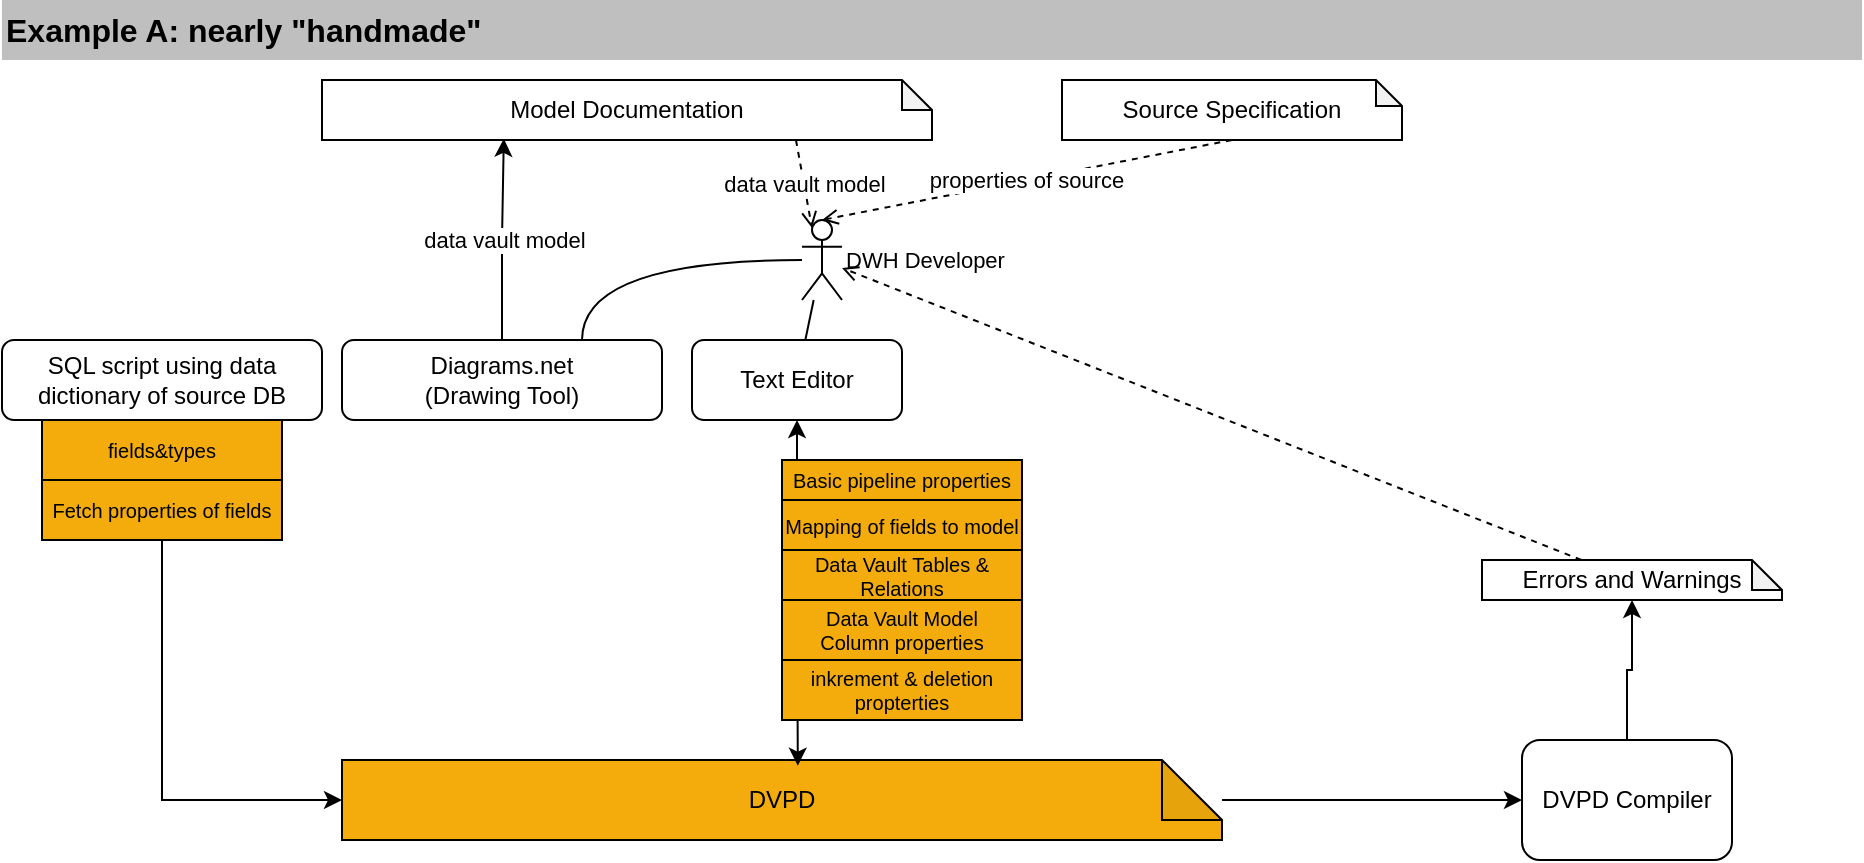 <mxfile version="21.3.4" type="device">
  <diagram name="Seite-1" id="HqBW4fTeCPGUdDQ781vC">
    <mxGraphModel dx="1235" dy="726" grid="1" gridSize="10" guides="1" tooltips="1" connect="1" arrows="1" fold="1" page="1" pageScale="1" pageWidth="1169" pageHeight="1654" math="0" shadow="0">
      <root>
        <mxCell id="0" />
        <mxCell id="1" parent="0" />
        <mxCell id="XJ6b9KdQrqp1vy3ghaq9-2" value="SQL script using data dictionary of source DB" style="rounded=1;whiteSpace=wrap;html=1;" parent="1" vertex="1">
          <mxGeometry x="40" y="190" width="160" height="40" as="geometry" />
        </mxCell>
        <mxCell id="XJ6b9KdQrqp1vy3ghaq9-12" style="edgeStyle=orthogonalEdgeStyle;rounded=0;orthogonalLoop=1;jettySize=auto;html=1;entryX=0;entryY=0.5;entryDx=0;entryDy=0;" parent="1" source="XJ6b9KdQrqp1vy3ghaq9-3" target="XJ6b9KdQrqp1vy3ghaq9-11" edge="1">
          <mxGeometry relative="1" as="geometry" />
        </mxCell>
        <mxCell id="XJ6b9KdQrqp1vy3ghaq9-3" value="DVPD" style="shape=note;whiteSpace=wrap;html=1;backgroundOutline=1;darkOpacity=0.05;fillColor=#F3AC0C;gradientColor=none;" parent="1" vertex="1">
          <mxGeometry x="210" y="400" width="440" height="40" as="geometry" />
        </mxCell>
        <mxCell id="XJ6b9KdQrqp1vy3ghaq9-13" value="" style="edgeStyle=orthogonalEdgeStyle;rounded=0;orthogonalLoop=1;jettySize=auto;html=1;entryX=0.518;entryY=0.071;entryDx=0;entryDy=0;entryPerimeter=0;startArrow=classic;startFill=1;" parent="1" source="XJ6b9KdQrqp1vy3ghaq9-5" target="XJ6b9KdQrqp1vy3ghaq9-3" edge="1">
          <mxGeometry relative="1" as="geometry" />
        </mxCell>
        <mxCell id="XJ6b9KdQrqp1vy3ghaq9-5" value="Text Editor" style="rounded=1;whiteSpace=wrap;html=1;" parent="1" vertex="1">
          <mxGeometry x="385" y="190" width="105" height="40" as="geometry" />
        </mxCell>
        <mxCell id="XJ6b9KdQrqp1vy3ghaq9-10" value="data vault model" style="rounded=0;orthogonalLoop=1;jettySize=auto;html=1;exitX=0.777;exitY=1;exitDx=0;exitDy=0;exitPerimeter=0;dashed=1;endArrow=open;endFill=0;entryX=0.25;entryY=0.1;entryDx=0;entryDy=0;entryPerimeter=0;" parent="1" source="XJ6b9KdQrqp1vy3ghaq9-6" target="SHAmAD_ecb-zwq3bcNpp-13" edge="1">
          <mxGeometry relative="1" as="geometry" />
        </mxCell>
        <mxCell id="XJ6b9KdQrqp1vy3ghaq9-6" value="Model Documentation" style="shape=note;whiteSpace=wrap;html=1;backgroundOutline=1;darkOpacity=0.05;size=15;" parent="1" vertex="1">
          <mxGeometry x="200" y="60" width="305" height="30" as="geometry" />
        </mxCell>
        <mxCell id="XJ6b9KdQrqp1vy3ghaq9-9" value="data vault model" style="edgeStyle=orthogonalEdgeStyle;rounded=0;orthogonalLoop=1;jettySize=auto;html=1;entryX=0.298;entryY=0.98;entryDx=0;entryDy=0;entryPerimeter=0;" parent="1" source="XJ6b9KdQrqp1vy3ghaq9-8" target="XJ6b9KdQrqp1vy3ghaq9-6" edge="1">
          <mxGeometry relative="1" as="geometry" />
        </mxCell>
        <mxCell id="XJ6b9KdQrqp1vy3ghaq9-8" value="Diagrams.net&lt;br&gt;(Drawing Tool)" style="rounded=1;whiteSpace=wrap;html=1;" parent="1" vertex="1">
          <mxGeometry x="210" y="190" width="160" height="40" as="geometry" />
        </mxCell>
        <mxCell id="XJ6b9KdQrqp1vy3ghaq9-11" value="DVPD Compiler" style="rounded=1;whiteSpace=wrap;html=1;" parent="1" vertex="1">
          <mxGeometry x="800" y="390" width="105" height="60" as="geometry" />
        </mxCell>
        <mxCell id="XJ6b9KdQrqp1vy3ghaq9-14" value="Source Specification" style="shape=note;whiteSpace=wrap;html=1;backgroundOutline=1;darkOpacity=0.05;size=13;" parent="1" vertex="1">
          <mxGeometry x="570" y="60" width="170" height="30" as="geometry" />
        </mxCell>
        <mxCell id="XJ6b9KdQrqp1vy3ghaq9-15" value="properties of source" style="rounded=0;orthogonalLoop=1;jettySize=auto;html=1;exitX=0.5;exitY=1;exitDx=0;exitDy=0;exitPerimeter=0;dashed=1;endArrow=open;endFill=0;entryX=0.5;entryY=0;entryDx=0;entryDy=0;entryPerimeter=0;" parent="1" source="XJ6b9KdQrqp1vy3ghaq9-14" target="SHAmAD_ecb-zwq3bcNpp-13" edge="1">
          <mxGeometry relative="1" as="geometry">
            <mxPoint x="447" y="150" as="sourcePoint" />
            <mxPoint x="448" y="200" as="targetPoint" />
          </mxGeometry>
        </mxCell>
        <mxCell id="XJ6b9KdQrqp1vy3ghaq9-16" value="Data Vault&amp;nbsp;Tables &amp;amp; Relations" style="rounded=0;whiteSpace=wrap;html=1;fillColor=#F3AC0C;gradientColor=none;fontSize=10;" parent="1" vertex="1">
          <mxGeometry x="430" y="295" width="120" height="25" as="geometry" />
        </mxCell>
        <mxCell id="XJ6b9KdQrqp1vy3ghaq9-17" value="Mapping of fields to model" style="rounded=0;whiteSpace=wrap;html=1;fillColor=#F3AC0C;gradientColor=none;fontSize=10;" parent="1" vertex="1">
          <mxGeometry x="430" y="270" width="120" height="25" as="geometry" />
        </mxCell>
        <mxCell id="XJ6b9KdQrqp1vy3ghaq9-18" value="Basic pipeline properties" style="rounded=0;whiteSpace=wrap;html=1;fillColor=#F3AC0C;gradientColor=none;fontSize=10;" parent="1" vertex="1">
          <mxGeometry x="430" y="250" width="120" height="20" as="geometry" />
        </mxCell>
        <mxCell id="XJ6b9KdQrqp1vy3ghaq9-19" value="fields&amp;amp;types" style="rounded=0;whiteSpace=wrap;html=1;fillColor=#F3AC0C;gradientColor=none;fontSize=10;" parent="1" vertex="1">
          <mxGeometry x="60" y="230" width="120" height="30" as="geometry" />
        </mxCell>
        <mxCell id="XJ6b9KdQrqp1vy3ghaq9-21" value="Data Vault Model&lt;br style=&quot;font-size: 10px;&quot;&gt;Column properties" style="rounded=0;whiteSpace=wrap;html=1;fillColor=#F3AC0C;gradientColor=none;fontSize=10;" parent="1" vertex="1">
          <mxGeometry x="430" y="320" width="120" height="30" as="geometry" />
        </mxCell>
        <mxCell id="XJ6b9KdQrqp1vy3ghaq9-36" style="rounded=0;orthogonalLoop=1;jettySize=auto;html=1;entryX=0;entryY=0.5;entryDx=0;entryDy=0;entryPerimeter=0;edgeStyle=orthogonalEdgeStyle;" parent="1" source="XJ6b9KdQrqp1vy3ghaq9-22" target="XJ6b9KdQrqp1vy3ghaq9-3" edge="1">
          <mxGeometry relative="1" as="geometry">
            <Array as="points">
              <mxPoint x="120" y="420" />
            </Array>
          </mxGeometry>
        </mxCell>
        <mxCell id="XJ6b9KdQrqp1vy3ghaq9-22" value="Fetch properties of fields" style="rounded=0;whiteSpace=wrap;html=1;fillColor=#F3AC0C;gradientColor=none;fontSize=10;" parent="1" vertex="1">
          <mxGeometry x="60" y="260" width="120" height="30" as="geometry" />
        </mxCell>
        <mxCell id="XJ6b9KdQrqp1vy3ghaq9-23" value="inkrement &amp;amp; deletion propterties" style="rounded=0;whiteSpace=wrap;html=1;fillColor=#F3AC0C;gradientColor=none;fontSize=10;" parent="1" vertex="1">
          <mxGeometry x="430" y="350" width="120" height="30" as="geometry" />
        </mxCell>
        <mxCell id="XJ6b9KdQrqp1vy3ghaq9-25" value="Example A: nearly &quot;handmade&quot;" style="rounded=0;whiteSpace=wrap;html=1;strokeColor=none;fillColor=#BFBFBF;fontStyle=1;align=left;fontSize=16;" parent="1" vertex="1">
          <mxGeometry x="40" y="20" width="930" height="30" as="geometry" />
        </mxCell>
        <mxCell id="SHAmAD_ecb-zwq3bcNpp-21" style="edgeStyle=none;shape=connector;rounded=1;orthogonalLoop=1;jettySize=auto;html=1;labelBackgroundColor=default;strokeColor=default;fontFamily=Helvetica;fontSize=11;fontColor=default;endArrow=none;endFill=0;" parent="1" source="SHAmAD_ecb-zwq3bcNpp-13" target="XJ6b9KdQrqp1vy3ghaq9-5" edge="1">
          <mxGeometry relative="1" as="geometry" />
        </mxCell>
        <mxCell id="SHAmAD_ecb-zwq3bcNpp-22" style="edgeStyle=orthogonalEdgeStyle;shape=connector;curved=1;rounded=1;orthogonalLoop=1;jettySize=auto;html=1;entryX=0.75;entryY=0;entryDx=0;entryDy=0;labelBackgroundColor=default;strokeColor=default;fontFamily=Helvetica;fontSize=11;fontColor=default;endArrow=none;endFill=0;" parent="1" source="SHAmAD_ecb-zwq3bcNpp-13" target="XJ6b9KdQrqp1vy3ghaq9-8" edge="1">
          <mxGeometry relative="1" as="geometry" />
        </mxCell>
        <mxCell id="SHAmAD_ecb-zwq3bcNpp-13" value="DWH Developer" style="shape=umlActor;verticalLabelPosition=middle;verticalAlign=middle;html=1;outlineConnect=0;fontFamily=Helvetica;fontSize=11;fontColor=default;labelPosition=right;align=left;" parent="1" vertex="1">
          <mxGeometry x="440" y="130" width="20" height="40" as="geometry" />
        </mxCell>
        <mxCell id="SHAmAD_ecb-zwq3bcNpp-20" style="edgeStyle=none;shape=connector;rounded=0;orthogonalLoop=1;jettySize=auto;html=1;dashed=1;labelBackgroundColor=default;strokeColor=default;fontFamily=Helvetica;fontSize=11;fontColor=default;endArrow=open;endFill=0;" parent="1" source="SHAmAD_ecb-zwq3bcNpp-16" target="SHAmAD_ecb-zwq3bcNpp-13" edge="1">
          <mxGeometry relative="1" as="geometry" />
        </mxCell>
        <mxCell id="SHAmAD_ecb-zwq3bcNpp-16" value="Errors and Warnings" style="shape=note;whiteSpace=wrap;html=1;backgroundOutline=1;darkOpacity=0.05;size=15;" parent="1" vertex="1">
          <mxGeometry x="780" y="300" width="150" height="20" as="geometry" />
        </mxCell>
        <mxCell id="SHAmAD_ecb-zwq3bcNpp-17" style="edgeStyle=orthogonalEdgeStyle;shape=connector;rounded=0;orthogonalLoop=1;jettySize=auto;html=1;labelBackgroundColor=default;strokeColor=default;fontFamily=Helvetica;fontSize=11;fontColor=default;endArrow=classic;" parent="1" source="XJ6b9KdQrqp1vy3ghaq9-11" target="SHAmAD_ecb-zwq3bcNpp-16" edge="1">
          <mxGeometry relative="1" as="geometry">
            <mxPoint x="928" y="818" as="sourcePoint" />
            <mxPoint x="928" y="706" as="targetPoint" />
          </mxGeometry>
        </mxCell>
      </root>
    </mxGraphModel>
  </diagram>
</mxfile>
